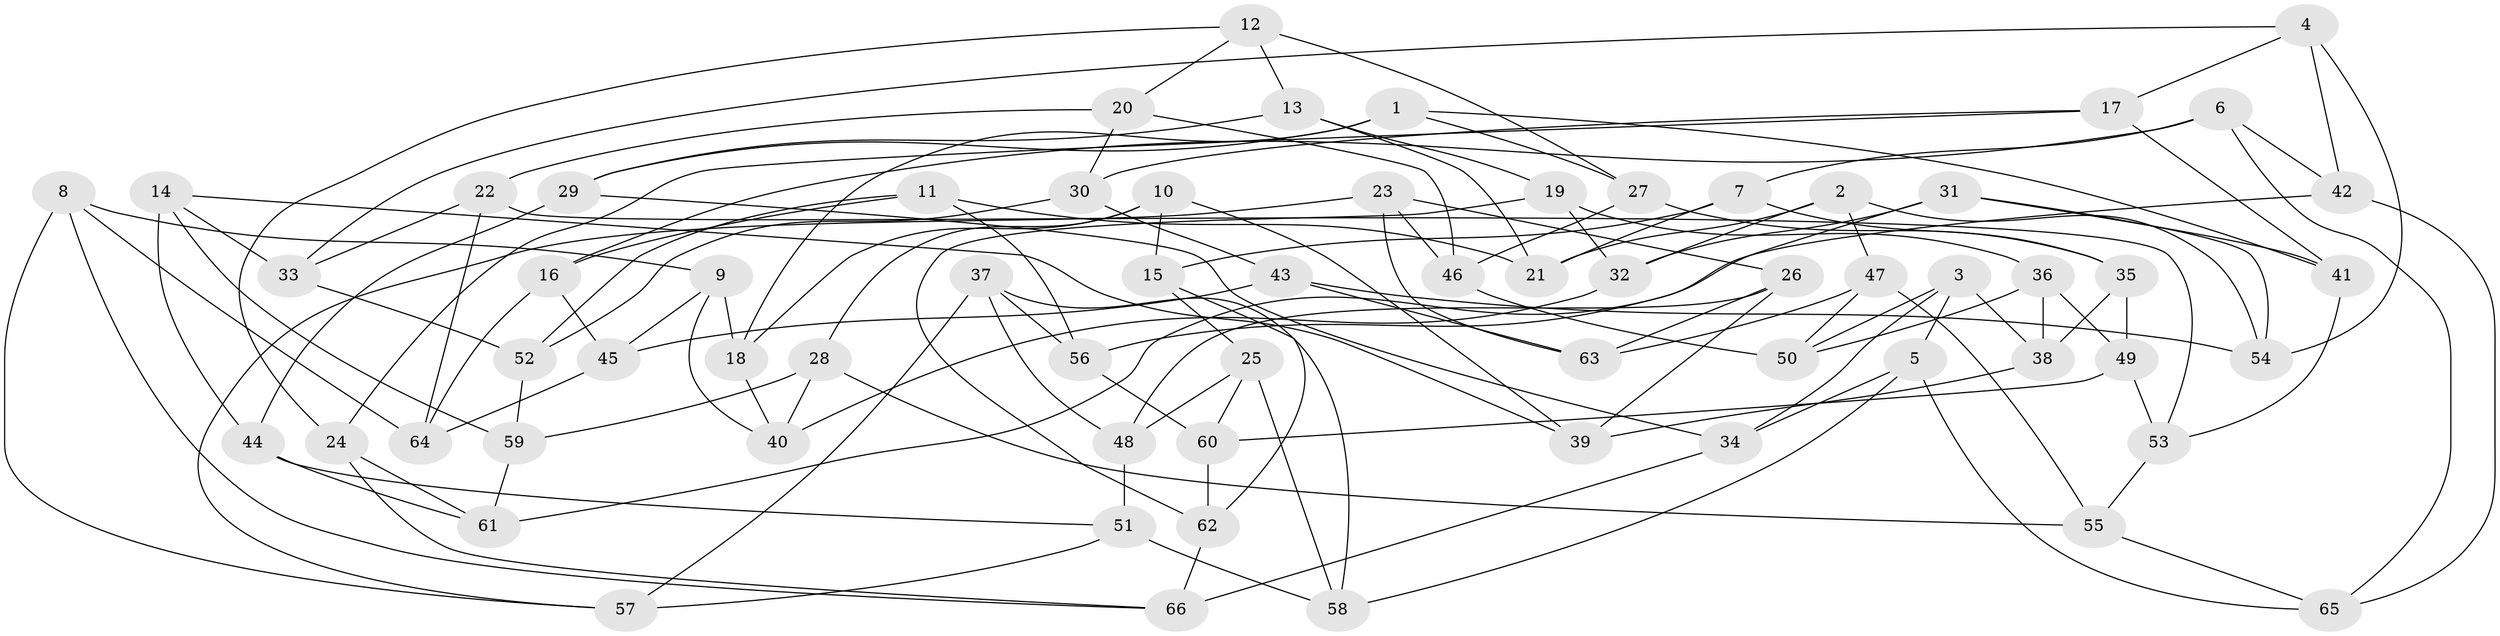// Generated by graph-tools (version 1.1) at 2025/26/03/09/25 03:26:53]
// undirected, 66 vertices, 132 edges
graph export_dot {
graph [start="1"]
  node [color=gray90,style=filled];
  1;
  2;
  3;
  4;
  5;
  6;
  7;
  8;
  9;
  10;
  11;
  12;
  13;
  14;
  15;
  16;
  17;
  18;
  19;
  20;
  21;
  22;
  23;
  24;
  25;
  26;
  27;
  28;
  29;
  30;
  31;
  32;
  33;
  34;
  35;
  36;
  37;
  38;
  39;
  40;
  41;
  42;
  43;
  44;
  45;
  46;
  47;
  48;
  49;
  50;
  51;
  52;
  53;
  54;
  55;
  56;
  57;
  58;
  59;
  60;
  61;
  62;
  63;
  64;
  65;
  66;
  1 -- 18;
  1 -- 41;
  1 -- 29;
  1 -- 27;
  2 -- 32;
  2 -- 47;
  2 -- 21;
  2 -- 54;
  3 -- 5;
  3 -- 38;
  3 -- 50;
  3 -- 34;
  4 -- 42;
  4 -- 33;
  4 -- 54;
  4 -- 17;
  5 -- 58;
  5 -- 65;
  5 -- 34;
  6 -- 65;
  6 -- 7;
  6 -- 16;
  6 -- 42;
  7 -- 15;
  7 -- 21;
  7 -- 35;
  8 -- 9;
  8 -- 66;
  8 -- 64;
  8 -- 57;
  9 -- 18;
  9 -- 45;
  9 -- 40;
  10 -- 28;
  10 -- 39;
  10 -- 18;
  10 -- 15;
  11 -- 52;
  11 -- 56;
  11 -- 16;
  11 -- 21;
  12 -- 24;
  12 -- 27;
  12 -- 13;
  12 -- 20;
  13 -- 19;
  13 -- 29;
  13 -- 21;
  14 -- 33;
  14 -- 44;
  14 -- 59;
  14 -- 39;
  15 -- 62;
  15 -- 25;
  16 -- 64;
  16 -- 45;
  17 -- 41;
  17 -- 30;
  17 -- 24;
  18 -- 40;
  19 -- 62;
  19 -- 36;
  19 -- 32;
  20 -- 46;
  20 -- 30;
  20 -- 22;
  22 -- 33;
  22 -- 53;
  22 -- 64;
  23 -- 26;
  23 -- 46;
  23 -- 57;
  23 -- 63;
  24 -- 61;
  24 -- 66;
  25 -- 60;
  25 -- 48;
  25 -- 58;
  26 -- 48;
  26 -- 63;
  26 -- 39;
  27 -- 35;
  27 -- 46;
  28 -- 59;
  28 -- 40;
  28 -- 55;
  29 -- 34;
  29 -- 44;
  30 -- 43;
  30 -- 52;
  31 -- 61;
  31 -- 41;
  31 -- 32;
  31 -- 54;
  32 -- 40;
  33 -- 52;
  34 -- 66;
  35 -- 38;
  35 -- 49;
  36 -- 38;
  36 -- 50;
  36 -- 49;
  37 -- 57;
  37 -- 56;
  37 -- 48;
  37 -- 58;
  38 -- 39;
  41 -- 53;
  42 -- 65;
  42 -- 56;
  43 -- 45;
  43 -- 63;
  43 -- 54;
  44 -- 51;
  44 -- 61;
  45 -- 64;
  46 -- 50;
  47 -- 50;
  47 -- 63;
  47 -- 55;
  48 -- 51;
  49 -- 60;
  49 -- 53;
  51 -- 57;
  51 -- 58;
  52 -- 59;
  53 -- 55;
  55 -- 65;
  56 -- 60;
  59 -- 61;
  60 -- 62;
  62 -- 66;
}
